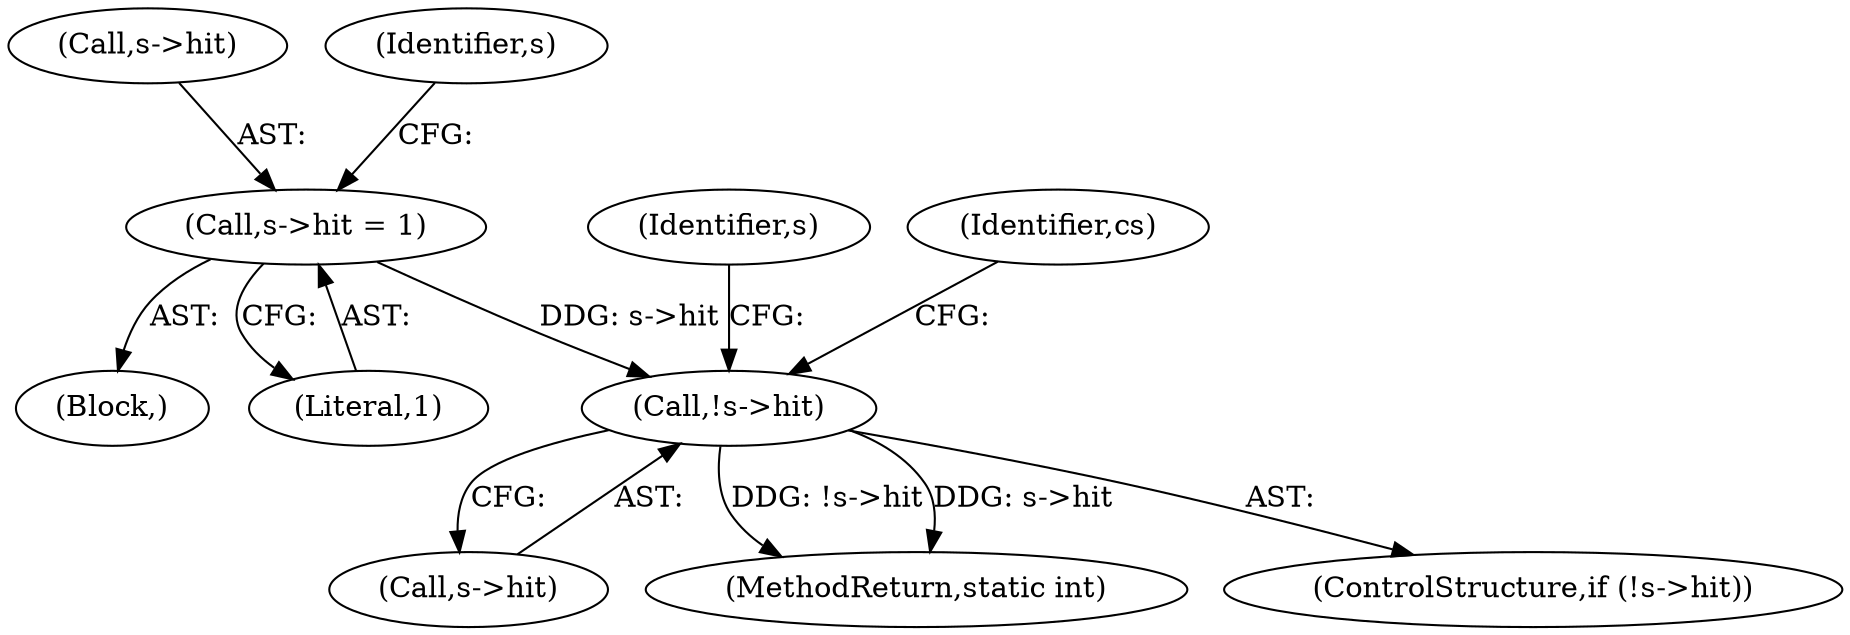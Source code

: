 digraph "0_openssl_d81a1600588b726c2bdccda7efad3cc7a87d6245@pointer" {
"1000554" [label="(Call,!s->hit)"];
"1000505" [label="(Call,s->hit = 1)"];
"1000555" [label="(Call,s->hit)"];
"1000505" [label="(Call,s->hit = 1)"];
"1000699" [label="(MethodReturn,static int)"];
"1000506" [label="(Call,s->hit)"];
"1000554" [label="(Call,!s->hit)"];
"1000553" [label="(ControlStructure,if (!s->hit))"];
"1000658" [label="(Identifier,s)"];
"1000560" [label="(Identifier,cs)"];
"1000556" [label="(Identifier,s)"];
"1000504" [label="(Block,)"];
"1000509" [label="(Literal,1)"];
"1000554" -> "1000553"  [label="AST: "];
"1000554" -> "1000555"  [label="CFG: "];
"1000555" -> "1000554"  [label="AST: "];
"1000560" -> "1000554"  [label="CFG: "];
"1000658" -> "1000554"  [label="CFG: "];
"1000554" -> "1000699"  [label="DDG: !s->hit"];
"1000554" -> "1000699"  [label="DDG: s->hit"];
"1000505" -> "1000554"  [label="DDG: s->hit"];
"1000505" -> "1000504"  [label="AST: "];
"1000505" -> "1000509"  [label="CFG: "];
"1000506" -> "1000505"  [label="AST: "];
"1000509" -> "1000505"  [label="AST: "];
"1000556" -> "1000505"  [label="CFG: "];
}
